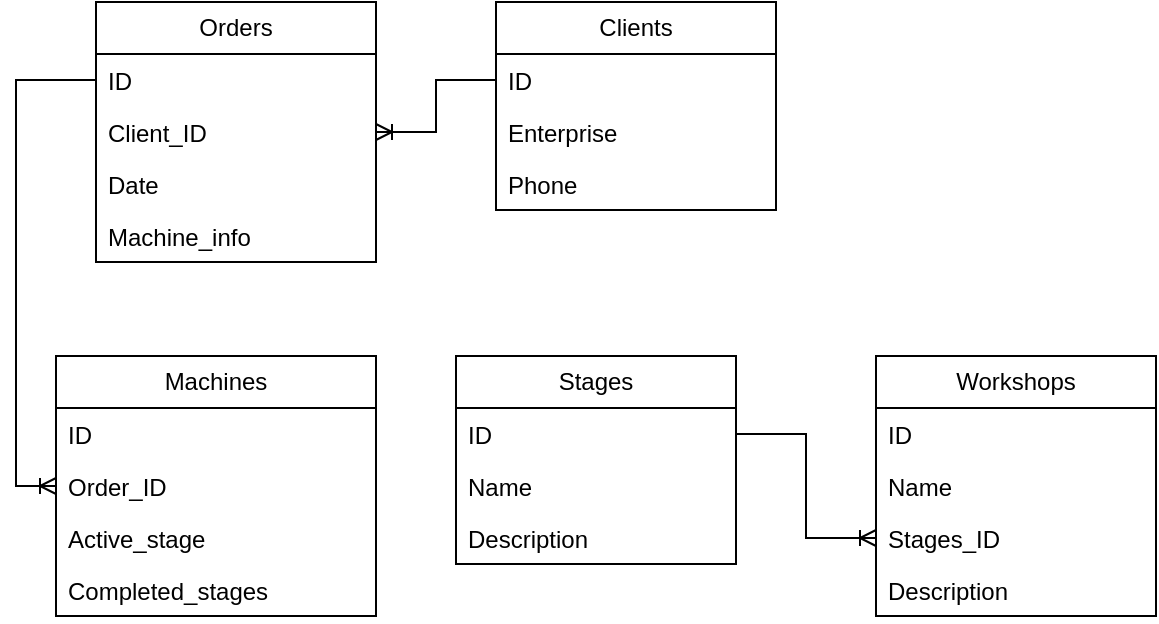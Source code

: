 <mxfile version="22.1.11" type="device">
  <diagram name="Страница — 1" id="9peS_sV8u6-bj5Gxj63N">
    <mxGraphModel dx="989" dy="538" grid="1" gridSize="10" guides="1" tooltips="1" connect="1" arrows="1" fold="1" page="1" pageScale="1" pageWidth="827" pageHeight="1169" math="0" shadow="0">
      <root>
        <mxCell id="0" />
        <mxCell id="1" parent="0" />
        <mxCell id="gKYsVhEUrhK0VlTbLfpB-1" value="Orders" style="swimlane;fontStyle=0;childLayout=stackLayout;horizontal=1;startSize=26;fillColor=none;horizontalStack=0;resizeParent=1;resizeParentMax=0;resizeLast=0;collapsible=1;marginBottom=0;whiteSpace=wrap;html=1;" parent="1" vertex="1">
          <mxGeometry x="80" y="187" width="140" height="130" as="geometry" />
        </mxCell>
        <mxCell id="gKYsVhEUrhK0VlTbLfpB-2" value="ID" style="text;strokeColor=none;fillColor=none;align=left;verticalAlign=top;spacingLeft=4;spacingRight=4;overflow=hidden;rotatable=0;points=[[0,0.5],[1,0.5]];portConstraint=eastwest;whiteSpace=wrap;html=1;" parent="gKYsVhEUrhK0VlTbLfpB-1" vertex="1">
          <mxGeometry y="26" width="140" height="26" as="geometry" />
        </mxCell>
        <mxCell id="gKYsVhEUrhK0VlTbLfpB-3" value="Client_ID" style="text;strokeColor=none;fillColor=none;align=left;verticalAlign=top;spacingLeft=4;spacingRight=4;overflow=hidden;rotatable=0;points=[[0,0.5],[1,0.5]];portConstraint=eastwest;whiteSpace=wrap;html=1;" parent="gKYsVhEUrhK0VlTbLfpB-1" vertex="1">
          <mxGeometry y="52" width="140" height="26" as="geometry" />
        </mxCell>
        <mxCell id="gKYsVhEUrhK0VlTbLfpB-4" value="Date" style="text;strokeColor=none;fillColor=none;align=left;verticalAlign=top;spacingLeft=4;spacingRight=4;overflow=hidden;rotatable=0;points=[[0,0.5],[1,0.5]];portConstraint=eastwest;whiteSpace=wrap;html=1;" parent="gKYsVhEUrhK0VlTbLfpB-1" vertex="1">
          <mxGeometry y="78" width="140" height="26" as="geometry" />
        </mxCell>
        <mxCell id="gKYsVhEUrhK0VlTbLfpB-17" value="Machine_info" style="text;strokeColor=none;fillColor=none;align=left;verticalAlign=top;spacingLeft=4;spacingRight=4;overflow=hidden;rotatable=0;points=[[0,0.5],[1,0.5]];portConstraint=eastwest;whiteSpace=wrap;html=1;" parent="gKYsVhEUrhK0VlTbLfpB-1" vertex="1">
          <mxGeometry y="104" width="140" height="26" as="geometry" />
        </mxCell>
        <mxCell id="gKYsVhEUrhK0VlTbLfpB-5" value="Machines" style="swimlane;fontStyle=0;childLayout=stackLayout;horizontal=1;startSize=26;fillColor=none;horizontalStack=0;resizeParent=1;resizeParentMax=0;resizeLast=0;collapsible=1;marginBottom=0;whiteSpace=wrap;html=1;" parent="1" vertex="1">
          <mxGeometry x="60" y="364" width="160" height="130" as="geometry" />
        </mxCell>
        <mxCell id="gXBoURMz5NLErD8U0XJg-7" value="ID" style="text;strokeColor=none;fillColor=none;align=left;verticalAlign=top;spacingLeft=4;spacingRight=4;overflow=hidden;rotatable=0;points=[[0,0.5],[1,0.5]];portConstraint=eastwest;whiteSpace=wrap;html=1;" vertex="1" parent="gKYsVhEUrhK0VlTbLfpB-5">
          <mxGeometry y="26" width="160" height="26" as="geometry" />
        </mxCell>
        <mxCell id="gKYsVhEUrhK0VlTbLfpB-6" value="Order_ID" style="text;strokeColor=none;fillColor=none;align=left;verticalAlign=top;spacingLeft=4;spacingRight=4;overflow=hidden;rotatable=0;points=[[0,0.5],[1,0.5]];portConstraint=eastwest;whiteSpace=wrap;html=1;" parent="gKYsVhEUrhK0VlTbLfpB-5" vertex="1">
          <mxGeometry y="52" width="160" height="26" as="geometry" />
        </mxCell>
        <mxCell id="gKYsVhEUrhK0VlTbLfpB-7" value="Active_stage" style="text;strokeColor=none;fillColor=none;align=left;verticalAlign=top;spacingLeft=4;spacingRight=4;overflow=hidden;rotatable=0;points=[[0,0.5],[1,0.5]];portConstraint=eastwest;whiteSpace=wrap;html=1;" parent="gKYsVhEUrhK0VlTbLfpB-5" vertex="1">
          <mxGeometry y="78" width="160" height="26" as="geometry" />
        </mxCell>
        <mxCell id="gKYsVhEUrhK0VlTbLfpB-8" value="Completed_stages" style="text;strokeColor=none;fillColor=none;align=left;verticalAlign=top;spacingLeft=4;spacingRight=4;overflow=hidden;rotatable=0;points=[[0,0.5],[1,0.5]];portConstraint=eastwest;whiteSpace=wrap;html=1;" parent="gKYsVhEUrhK0VlTbLfpB-5" vertex="1">
          <mxGeometry y="104" width="160" height="26" as="geometry" />
        </mxCell>
        <mxCell id="gKYsVhEUrhK0VlTbLfpB-9" value="Clients" style="swimlane;fontStyle=0;childLayout=stackLayout;horizontal=1;startSize=26;fillColor=none;horizontalStack=0;resizeParent=1;resizeParentMax=0;resizeLast=0;collapsible=1;marginBottom=0;whiteSpace=wrap;html=1;" parent="1" vertex="1">
          <mxGeometry x="280" y="187" width="140" height="104" as="geometry" />
        </mxCell>
        <mxCell id="gKYsVhEUrhK0VlTbLfpB-10" value="ID" style="text;strokeColor=none;fillColor=none;align=left;verticalAlign=top;spacingLeft=4;spacingRight=4;overflow=hidden;rotatable=0;points=[[0,0.5],[1,0.5]];portConstraint=eastwest;whiteSpace=wrap;html=1;" parent="gKYsVhEUrhK0VlTbLfpB-9" vertex="1">
          <mxGeometry y="26" width="140" height="26" as="geometry" />
        </mxCell>
        <mxCell id="gKYsVhEUrhK0VlTbLfpB-11" value="Enterprise" style="text;strokeColor=none;fillColor=none;align=left;verticalAlign=top;spacingLeft=4;spacingRight=4;overflow=hidden;rotatable=0;points=[[0,0.5],[1,0.5]];portConstraint=eastwest;whiteSpace=wrap;html=1;" parent="gKYsVhEUrhK0VlTbLfpB-9" vertex="1">
          <mxGeometry y="52" width="140" height="26" as="geometry" />
        </mxCell>
        <mxCell id="gKYsVhEUrhK0VlTbLfpB-12" value="Phone" style="text;strokeColor=none;fillColor=none;align=left;verticalAlign=top;spacingLeft=4;spacingRight=4;overflow=hidden;rotatable=0;points=[[0,0.5],[1,0.5]];portConstraint=eastwest;whiteSpace=wrap;html=1;" parent="gKYsVhEUrhK0VlTbLfpB-9" vertex="1">
          <mxGeometry y="78" width="140" height="26" as="geometry" />
        </mxCell>
        <mxCell id="gKYsVhEUrhK0VlTbLfpB-22" value="Stages" style="swimlane;fontStyle=0;childLayout=stackLayout;horizontal=1;startSize=26;fillColor=none;horizontalStack=0;resizeParent=1;resizeParentMax=0;resizeLast=0;collapsible=1;marginBottom=0;whiteSpace=wrap;html=1;" parent="1" vertex="1">
          <mxGeometry x="260" y="364" width="140" height="104" as="geometry" />
        </mxCell>
        <mxCell id="gKYsVhEUrhK0VlTbLfpB-23" value="ID" style="text;strokeColor=none;fillColor=none;align=left;verticalAlign=top;spacingLeft=4;spacingRight=4;overflow=hidden;rotatable=0;points=[[0,0.5],[1,0.5]];portConstraint=eastwest;whiteSpace=wrap;html=1;" parent="gKYsVhEUrhK0VlTbLfpB-22" vertex="1">
          <mxGeometry y="26" width="140" height="26" as="geometry" />
        </mxCell>
        <mxCell id="gKYsVhEUrhK0VlTbLfpB-24" value="Name" style="text;strokeColor=none;fillColor=none;align=left;verticalAlign=top;spacingLeft=4;spacingRight=4;overflow=hidden;rotatable=0;points=[[0,0.5],[1,0.5]];portConstraint=eastwest;whiteSpace=wrap;html=1;" parent="gKYsVhEUrhK0VlTbLfpB-22" vertex="1">
          <mxGeometry y="52" width="140" height="26" as="geometry" />
        </mxCell>
        <mxCell id="gKYsVhEUrhK0VlTbLfpB-25" value="Description" style="text;strokeColor=none;fillColor=none;align=left;verticalAlign=top;spacingLeft=4;spacingRight=4;overflow=hidden;rotatable=0;points=[[0,0.5],[1,0.5]];portConstraint=eastwest;whiteSpace=wrap;html=1;" parent="gKYsVhEUrhK0VlTbLfpB-22" vertex="1">
          <mxGeometry y="78" width="140" height="26" as="geometry" />
        </mxCell>
        <mxCell id="gXBoURMz5NLErD8U0XJg-1" value="Workshops" style="swimlane;fontStyle=0;childLayout=stackLayout;horizontal=1;startSize=26;fillColor=none;horizontalStack=0;resizeParent=1;resizeParentMax=0;resizeLast=0;collapsible=1;marginBottom=0;whiteSpace=wrap;html=1;" vertex="1" parent="1">
          <mxGeometry x="470" y="364" width="140" height="130" as="geometry" />
        </mxCell>
        <mxCell id="gXBoURMz5NLErD8U0XJg-2" value="ID" style="text;strokeColor=none;fillColor=none;align=left;verticalAlign=top;spacingLeft=4;spacingRight=4;overflow=hidden;rotatable=0;points=[[0,0.5],[1,0.5]];portConstraint=eastwest;whiteSpace=wrap;html=1;" vertex="1" parent="gXBoURMz5NLErD8U0XJg-1">
          <mxGeometry y="26" width="140" height="26" as="geometry" />
        </mxCell>
        <mxCell id="gXBoURMz5NLErD8U0XJg-3" value="Name" style="text;strokeColor=none;fillColor=none;align=left;verticalAlign=top;spacingLeft=4;spacingRight=4;overflow=hidden;rotatable=0;points=[[0,0.5],[1,0.5]];portConstraint=eastwest;whiteSpace=wrap;html=1;" vertex="1" parent="gXBoURMz5NLErD8U0XJg-1">
          <mxGeometry y="52" width="140" height="26" as="geometry" />
        </mxCell>
        <mxCell id="gXBoURMz5NLErD8U0XJg-4" value="Stages_ID" style="text;strokeColor=none;fillColor=none;align=left;verticalAlign=top;spacingLeft=4;spacingRight=4;overflow=hidden;rotatable=0;points=[[0,0.5],[1,0.5]];portConstraint=eastwest;whiteSpace=wrap;html=1;" vertex="1" parent="gXBoURMz5NLErD8U0XJg-1">
          <mxGeometry y="78" width="140" height="26" as="geometry" />
        </mxCell>
        <mxCell id="gXBoURMz5NLErD8U0XJg-5" value="Description" style="text;strokeColor=none;fillColor=none;align=left;verticalAlign=top;spacingLeft=4;spacingRight=4;overflow=hidden;rotatable=0;points=[[0,0.5],[1,0.5]];portConstraint=eastwest;whiteSpace=wrap;html=1;" vertex="1" parent="gXBoURMz5NLErD8U0XJg-1">
          <mxGeometry y="104" width="140" height="26" as="geometry" />
        </mxCell>
        <mxCell id="gXBoURMz5NLErD8U0XJg-11" style="edgeStyle=orthogonalEdgeStyle;rounded=0;orthogonalLoop=1;jettySize=auto;html=1;entryX=0;entryY=0.5;entryDx=0;entryDy=0;endArrow=ERoneToMany;endFill=0;startArrow=none;startFill=0;" edge="1" parent="1" source="gKYsVhEUrhK0VlTbLfpB-2" target="gKYsVhEUrhK0VlTbLfpB-6">
          <mxGeometry relative="1" as="geometry" />
        </mxCell>
        <mxCell id="gXBoURMz5NLErD8U0XJg-12" style="edgeStyle=orthogonalEdgeStyle;rounded=0;orthogonalLoop=1;jettySize=auto;html=1;endArrow=none;endFill=0;startArrow=ERoneToMany;startFill=0;" edge="1" parent="1" source="gKYsVhEUrhK0VlTbLfpB-3" target="gKYsVhEUrhK0VlTbLfpB-10">
          <mxGeometry relative="1" as="geometry" />
        </mxCell>
        <mxCell id="gXBoURMz5NLErD8U0XJg-15" style="edgeStyle=orthogonalEdgeStyle;rounded=0;orthogonalLoop=1;jettySize=auto;html=1;endArrow=none;endFill=0;startArrow=ERoneToMany;startFill=0;" edge="1" parent="1" source="gXBoURMz5NLErD8U0XJg-4" target="gKYsVhEUrhK0VlTbLfpB-23">
          <mxGeometry relative="1" as="geometry" />
        </mxCell>
      </root>
    </mxGraphModel>
  </diagram>
</mxfile>
